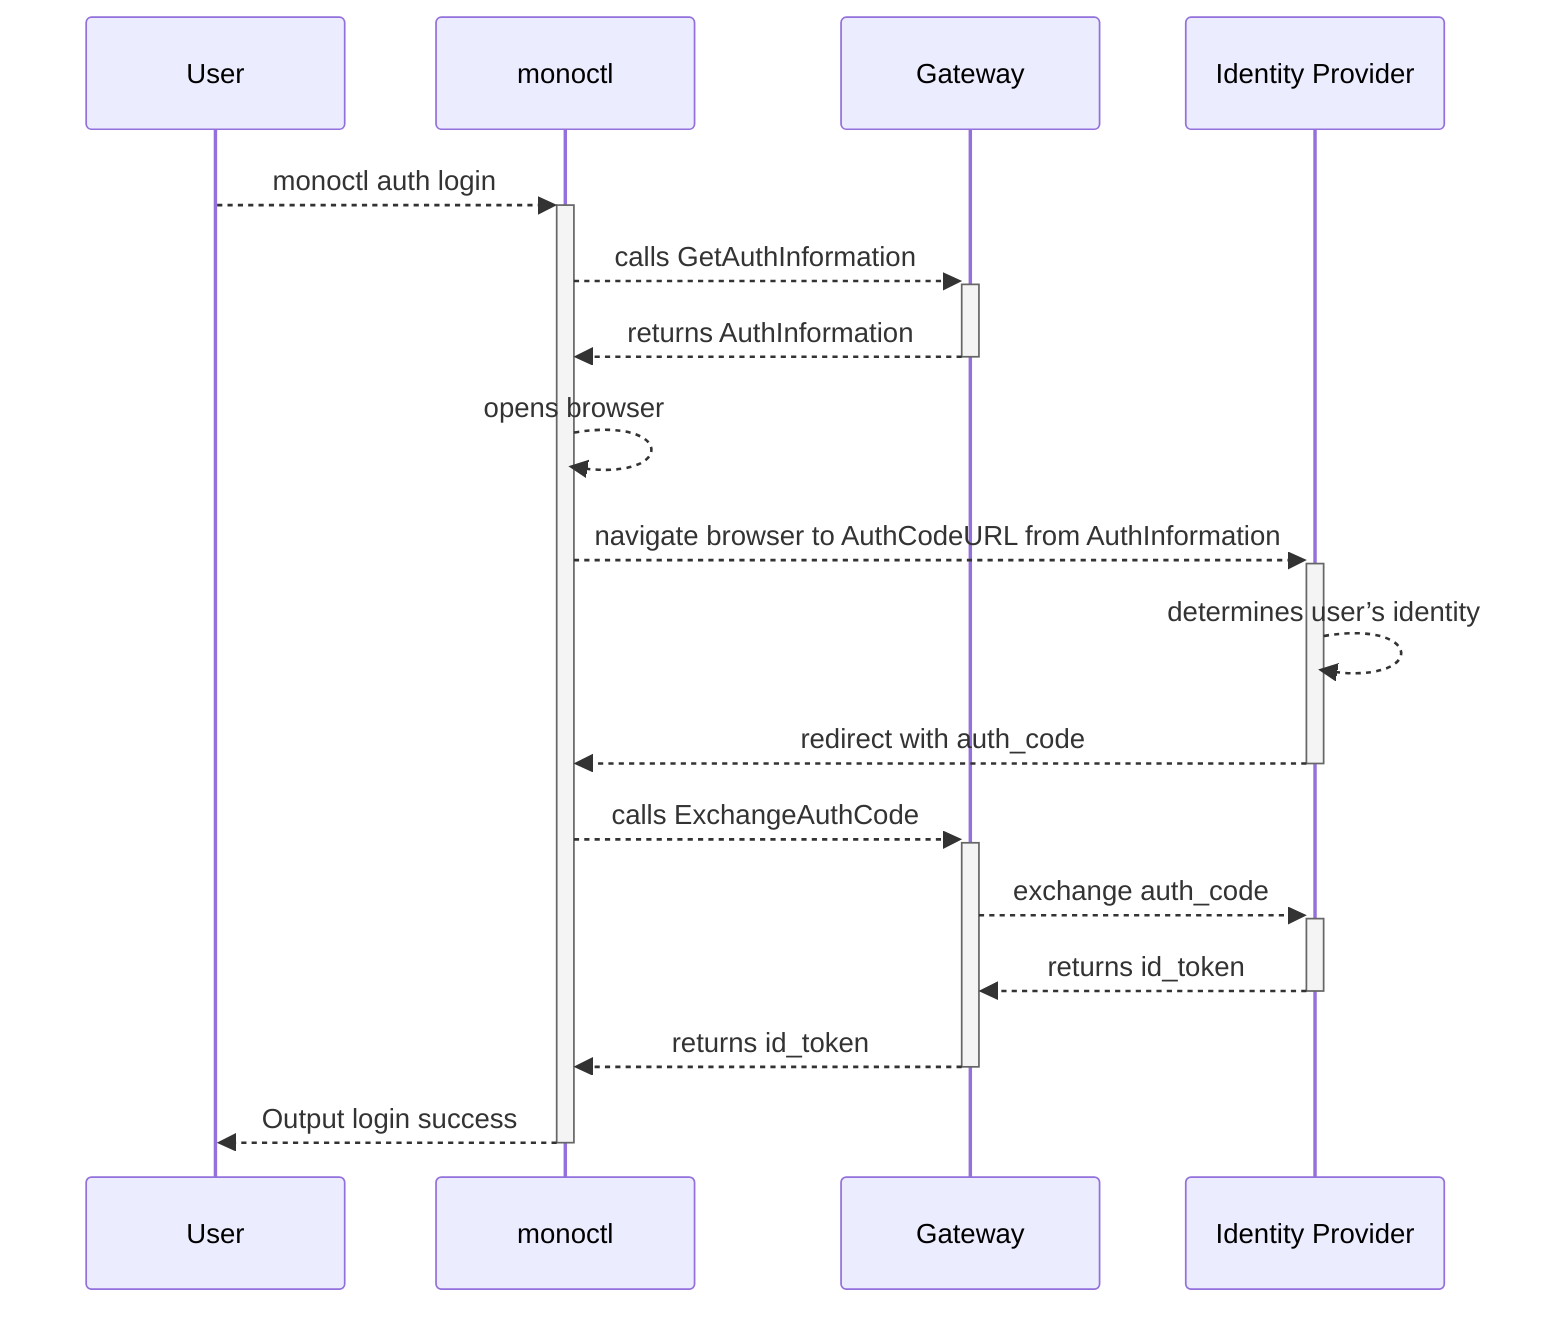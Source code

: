 sequenceDiagram
    participant U as User
    participant M as monoctl
    participant G as Gateway
    participant I as Identity Provider
    U-->>+M: monoctl auth login
    M-->>+G: calls GetAuthInformation
    G-->>-M: returns AuthInformation
    M-->>M: opens browser
    M-->>+I: navigate browser to AuthCodeURL from AuthInformation
    I-->>I: determines user’s identity
    I-->>-M: redirect with auth_code
    M-->>+G: calls ExchangeAuthCode
    G-->>+I: exchange auth_code
    I-->>-G: returns id_token
    G-->>-M: returns id_token
    M-->>-U: Output login success